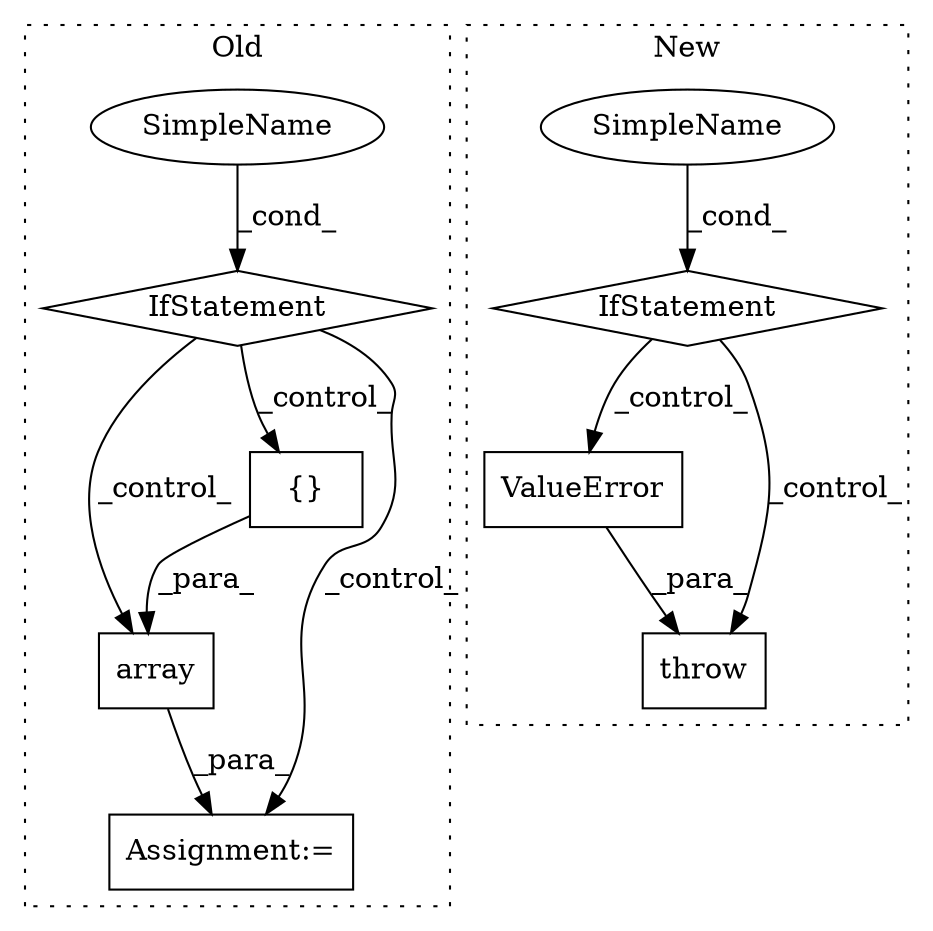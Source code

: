digraph G {
subgraph cluster0 {
1 [label="array" a="32" s="18317,18367" l="6,1" shape="box"];
6 [label="Assignment:=" a="7" s="18310" l="1" shape="box"];
7 [label="SimpleName" a="42" s="" l="" shape="ellipse"];
8 [label="IfStatement" a="25" s="18269,18292" l="4,2" shape="diamond"];
9 [label="{}" a="4" s="18332,18342" l="1,1" shape="box"];
label = "Old";
style="dotted";
}
subgraph cluster1 {
2 [label="ValueError" a="32" s="18200,18296" l="11,1" shape="box"];
3 [label="throw" a="53" s="18194" l="6" shape="box"];
4 [label="SimpleName" a="42" s="" l="" shape="ellipse"];
5 [label="IfStatement" a="25" s="18156,18182" l="4,2" shape="diamond"];
label = "New";
style="dotted";
}
1 -> 6 [label="_para_"];
2 -> 3 [label="_para_"];
4 -> 5 [label="_cond_"];
5 -> 2 [label="_control_"];
5 -> 3 [label="_control_"];
7 -> 8 [label="_cond_"];
8 -> 1 [label="_control_"];
8 -> 9 [label="_control_"];
8 -> 6 [label="_control_"];
9 -> 1 [label="_para_"];
}